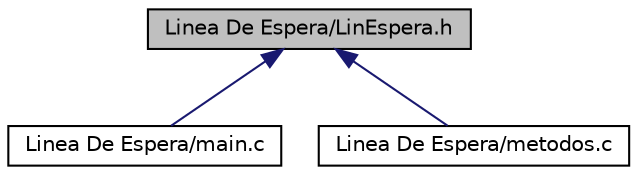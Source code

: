 digraph "Linea De Espera/LinEspera.h"
{
 // LATEX_PDF_SIZE
  edge [fontname="Helvetica",fontsize="10",labelfontname="Helvetica",labelfontsize="10"];
  node [fontname="Helvetica",fontsize="10",shape=record];
  Node1 [label="Linea De Espera/LinEspera.h",height=0.2,width=0.4,color="black", fillcolor="grey75", style="filled", fontcolor="black",tooltip=" "];
  Node1 -> Node2 [dir="back",color="midnightblue",fontsize="10",style="solid",fontname="Helvetica"];
  Node2 [label="Linea De Espera/main.c",height=0.2,width=0.4,color="black", fillcolor="white", style="filled",URL="$main_8c.html",tooltip="Funcion principal pedir datos al usuario."];
  Node1 -> Node3 [dir="back",color="midnightblue",fontsize="10",style="solid",fontname="Helvetica"];
  Node3 [label="Linea De Espera/metodos.c",height=0.2,width=0.4,color="black", fillcolor="white", style="filled",URL="$metodos_8c.html",tooltip="metodos.c implementacion de los metodos para calcular la linea de espera"];
}
